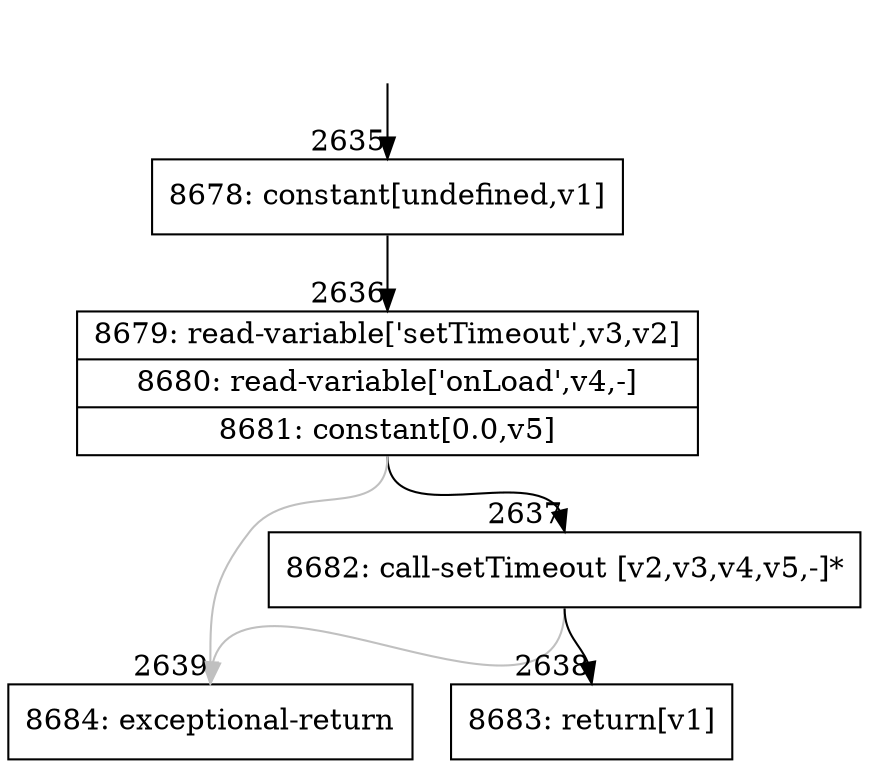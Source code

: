 digraph {
rankdir="TD"
BB_entry135[shape=none,label=""];
BB_entry135 -> BB2635 [tailport=s, headport=n, headlabel="    2635"]
BB2635 [shape=record label="{8678: constant[undefined,v1]}" ] 
BB2635 -> BB2636 [tailport=s, headport=n, headlabel="      2636"]
BB2636 [shape=record label="{8679: read-variable['setTimeout',v3,v2]|8680: read-variable['onLoad',v4,-]|8681: constant[0.0,v5]}" ] 
BB2636 -> BB2637 [tailport=s, headport=n, headlabel="      2637"]
BB2636 -> BB2639 [tailport=s, headport=n, color=gray, headlabel="      2639"]
BB2637 [shape=record label="{8682: call-setTimeout [v2,v3,v4,v5,-]*}" ] 
BB2637 -> BB2638 [tailport=s, headport=n, headlabel="      2638"]
BB2637 -> BB2639 [tailport=s, headport=n, color=gray]
BB2638 [shape=record label="{8683: return[v1]}" ] 
BB2639 [shape=record label="{8684: exceptional-return}" ] 
//#$~ 4789
}
